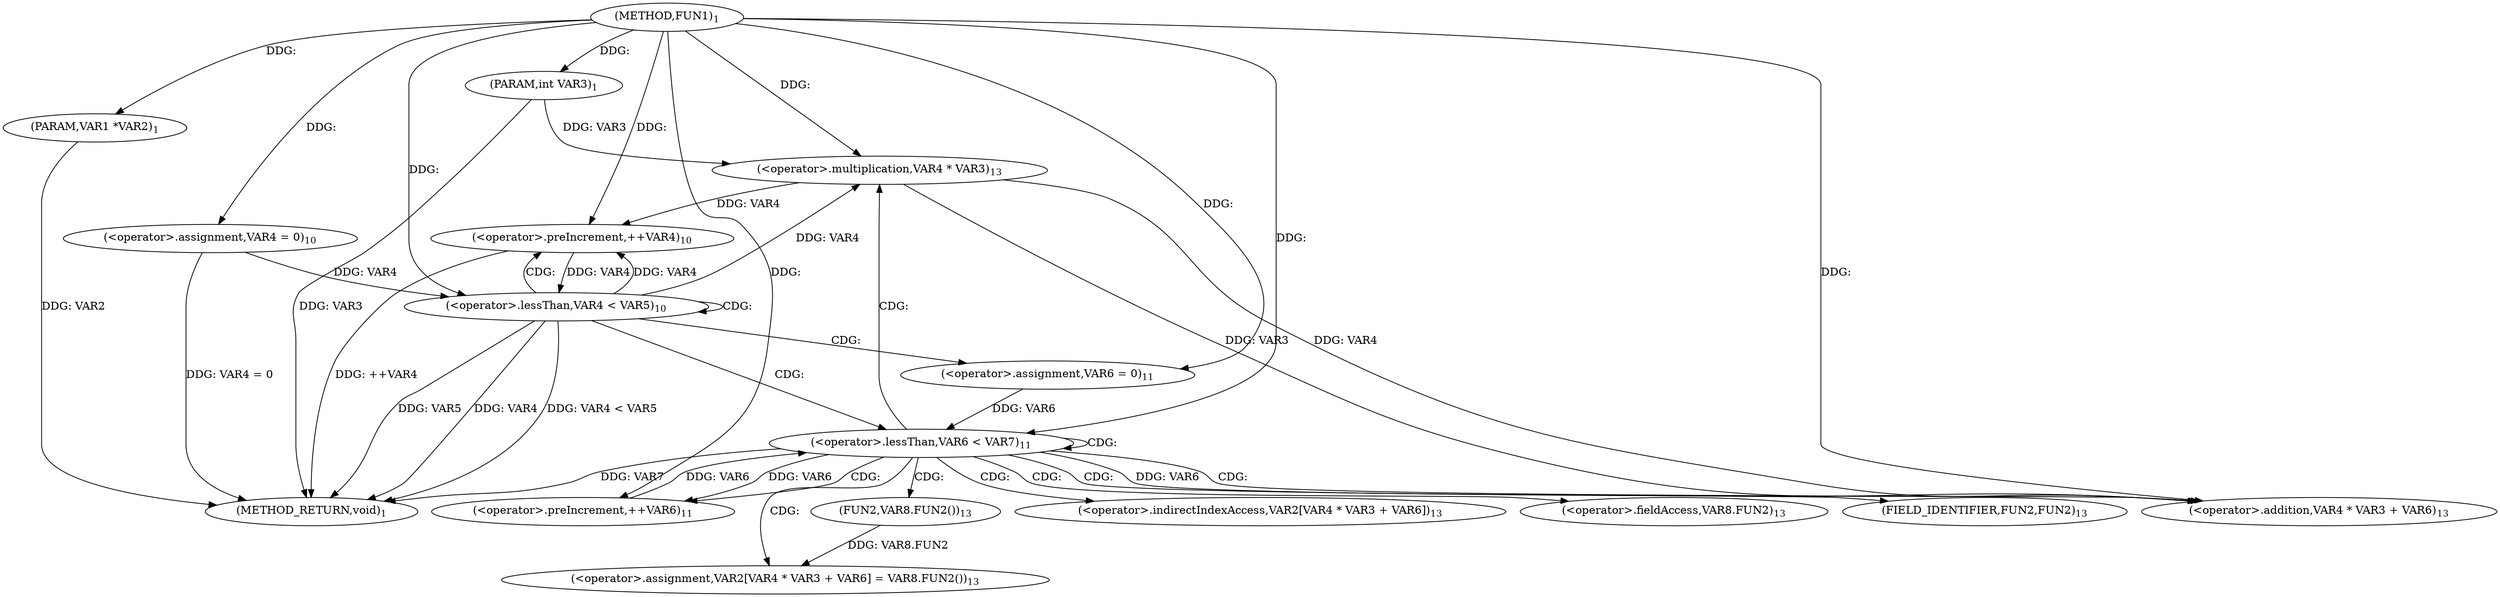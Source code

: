 digraph "FUN1" {  
"8" [label = <(METHOD,FUN1)<SUB>1</SUB>> ]
"48" [label = <(METHOD_RETURN,void)<SUB>1</SUB>> ]
"9" [label = <(PARAM,VAR1 *VAR2)<SUB>1</SUB>> ]
"10" [label = <(PARAM,int VAR3)<SUB>1</SUB>> ]
"18" [label = <(&lt;operator&gt;.lessThan,VAR4 &lt; VAR5)<SUB>10</SUB>> ]
"21" [label = <(&lt;operator&gt;.preIncrement,++VAR4)<SUB>10</SUB>> ]
"15" [label = <(&lt;operator&gt;.assignment,VAR4 = 0)<SUB>10</SUB>> ]
"30" [label = <(&lt;operator&gt;.lessThan,VAR6 &lt; VAR7)<SUB>11</SUB>> ]
"33" [label = <(&lt;operator&gt;.preIncrement,++VAR6)<SUB>11</SUB>> ]
"27" [label = <(&lt;operator&gt;.assignment,VAR6 = 0)<SUB>11</SUB>> ]
"36" [label = <(&lt;operator&gt;.assignment,VAR2[VAR4 * VAR3 + VAR6] = VAR8.FUN2())<SUB>13</SUB>> ]
"44" [label = <(FUN2,VAR8.FUN2())<SUB>13</SUB>> ]
"39" [label = <(&lt;operator&gt;.addition,VAR4 * VAR3 + VAR6)<SUB>13</SUB>> ]
"40" [label = <(&lt;operator&gt;.multiplication,VAR4 * VAR3)<SUB>13</SUB>> ]
"37" [label = <(&lt;operator&gt;.indirectIndexAccess,VAR2[VAR4 * VAR3 + VAR6])<SUB>13</SUB>> ]
"45" [label = <(&lt;operator&gt;.fieldAccess,VAR8.FUN2)<SUB>13</SUB>> ]
"47" [label = <(FIELD_IDENTIFIER,FUN2,FUN2)<SUB>13</SUB>> ]
  "9" -> "48"  [ label = "DDG: VAR2"] 
  "10" -> "48"  [ label = "DDG: VAR3"] 
  "15" -> "48"  [ label = "DDG: VAR4 = 0"] 
  "18" -> "48"  [ label = "DDG: VAR4"] 
  "18" -> "48"  [ label = "DDG: VAR4 &lt; VAR5"] 
  "21" -> "48"  [ label = "DDG: ++VAR4"] 
  "18" -> "48"  [ label = "DDG: VAR5"] 
  "30" -> "48"  [ label = "DDG: VAR7"] 
  "8" -> "9"  [ label = "DDG: "] 
  "8" -> "10"  [ label = "DDG: "] 
  "8" -> "15"  [ label = "DDG: "] 
  "15" -> "18"  [ label = "DDG: VAR4"] 
  "21" -> "18"  [ label = "DDG: VAR4"] 
  "8" -> "18"  [ label = "DDG: "] 
  "18" -> "21"  [ label = "DDG: VAR4"] 
  "40" -> "21"  [ label = "DDG: VAR4"] 
  "8" -> "21"  [ label = "DDG: "] 
  "8" -> "27"  [ label = "DDG: "] 
  "27" -> "30"  [ label = "DDG: VAR6"] 
  "33" -> "30"  [ label = "DDG: VAR6"] 
  "8" -> "30"  [ label = "DDG: "] 
  "8" -> "33"  [ label = "DDG: "] 
  "30" -> "33"  [ label = "DDG: VAR6"] 
  "44" -> "36"  [ label = "DDG: VAR8.FUN2"] 
  "40" -> "39"  [ label = "DDG: VAR4"] 
  "40" -> "39"  [ label = "DDG: VAR3"] 
  "30" -> "39"  [ label = "DDG: VAR6"] 
  "8" -> "39"  [ label = "DDG: "] 
  "18" -> "40"  [ label = "DDG: VAR4"] 
  "8" -> "40"  [ label = "DDG: "] 
  "10" -> "40"  [ label = "DDG: VAR3"] 
  "18" -> "30"  [ label = "CDG: "] 
  "18" -> "21"  [ label = "CDG: "] 
  "18" -> "27"  [ label = "CDG: "] 
  "18" -> "18"  [ label = "CDG: "] 
  "30" -> "47"  [ label = "CDG: "] 
  "30" -> "30"  [ label = "CDG: "] 
  "30" -> "33"  [ label = "CDG: "] 
  "30" -> "36"  [ label = "CDG: "] 
  "30" -> "37"  [ label = "CDG: "] 
  "30" -> "45"  [ label = "CDG: "] 
  "30" -> "40"  [ label = "CDG: "] 
  "30" -> "44"  [ label = "CDG: "] 
  "30" -> "39"  [ label = "CDG: "] 
}
